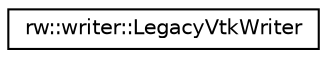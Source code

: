 digraph "Graphical Class Hierarchy"
{
  edge [fontname="Helvetica",fontsize="10",labelfontname="Helvetica",labelfontsize="10"];
  node [fontname="Helvetica",fontsize="10",shape=record];
  rankdir="LR";
  Node0 [label="rw::writer::LegacyVtkWriter",height=0.2,width=0.4,color="black", fillcolor="white", style="filled",URL="$classrw_1_1writer_1_1LegacyVtkWriter.html",tooltip="A vtk writer for simple point data and complex fem mesh data. "];
}
